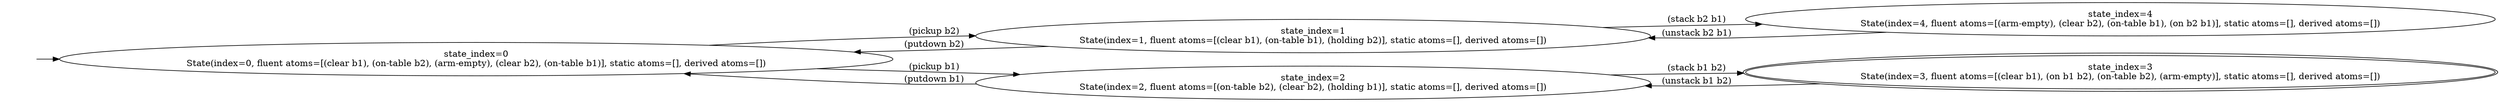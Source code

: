 digraph {
rankdir="LR"
s0[label="state_index=0
State(index=0, fluent atoms=[(clear b1), (on-table b2), (arm-empty), (clear b2), (on-table b1)], static atoms=[], derived atoms=[])
"]
s1[label="state_index=1
State(index=1, fluent atoms=[(clear b1), (on-table b1), (holding b2)], static atoms=[], derived atoms=[])
"]
s2[label="state_index=2
State(index=2, fluent atoms=[(on-table b2), (clear b2), (holding b1)], static atoms=[], derived atoms=[])
"]
s3[peripheries=2,label="state_index=3
State(index=3, fluent atoms=[(clear b1), (on b1 b2), (on-table b2), (arm-empty)], static atoms=[], derived atoms=[])
"]
s4[label="state_index=4
State(index=4, fluent atoms=[(arm-empty), (clear b2), (on-table b1), (on b2 b1)], static atoms=[], derived atoms=[])
"]
Dangling [ label = "", style = invis ]
{ rank = same; Dangling }
Dangling -> s0
{ rank = same; s4}
{ rank = same; s1}
{ rank = same; s0}
{ rank = same; s2}
{ rank = same; s3}
s0->s1 [label="(pickup b2)
"]
s0->s2 [label="(pickup b1)
"]
s1->s0 [label="(putdown b2)
"]
s1->s4 [label="(stack b2 b1)
"]
s2->s0 [label="(putdown b1)
"]
s2->s3 [label="(stack b1 b2)
"]
s3->s2 [label="(unstack b1 b2)
"]
s4->s1 [label="(unstack b2 b1)
"]
}
